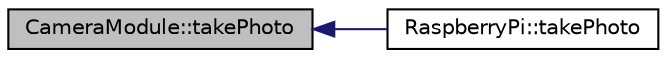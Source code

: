 digraph "CameraModule::takePhoto"
{
  edge [fontname="Helvetica",fontsize="10",labelfontname="Helvetica",labelfontsize="10"];
  node [fontname="Helvetica",fontsize="10",shape=record];
  rankdir="LR";
  Node1 [label="CameraModule::takePhoto",height=0.2,width=0.4,color="black", fillcolor="grey75", style="filled" fontcolor="black"];
  Node1 -> Node2 [dir="back",color="midnightblue",fontsize="10",style="solid",fontname="Helvetica"];
  Node2 [label="RaspberryPi::takePhoto",height=0.2,width=0.4,color="black", fillcolor="white", style="filled",URL="$class_raspberry_pi.html#a2d36ecfec90628ec2cb2258cc4ce07a3"];
}
